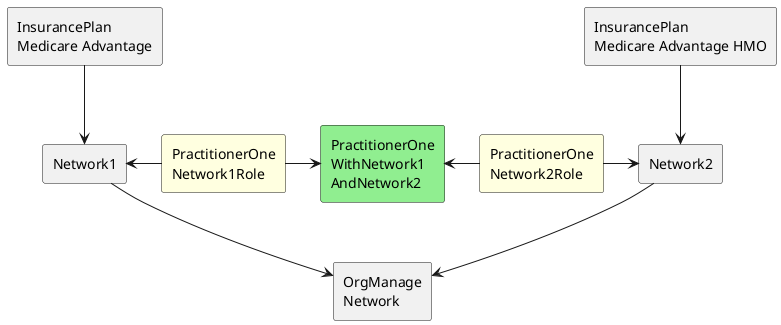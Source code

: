 @startuml

agent "Network1" as Network1
agent "Network2" as Network2
agent "OrgManage\nNetwork" as OrgManageNetwork
agent #LightGreen "PractitionerOne\nWithNetwork1\nAndNetwork2" as PractitionerOneWithNetwork1AndNetwork2
agent #LightYellow "PractitionerOne\nNetwork1Role" as PractitionerOneNetwork1Role
agent #LightYellow "PractitionerOne\nNetwork2Role" as PractitionerOneNetwork2Role
agent "InsurancePlan\nMedicare Advantage" as InsurancePlanMedicareAdvantage
agent "InsurancePlan\nMedicare Advantage HMO" as InsurancePlanMedicareAdvantageHMO


PractitionerOneNetwork1Role -right-> PractitionerOneWithNetwork1AndNetwork2
PractitionerOneNetwork1Role -left-> Network1

PractitionerOneNetwork2Role -left-> PractitionerOneWithNetwork1AndNetwork2
PractitionerOneNetwork2Role -right-> Network2
Network1 -down-> OrgManageNetwork
Network2 -down-> OrgManageNetwork

InsurancePlanMedicareAdvantage -down-> Network1
InsurancePlanMedicareAdvantageHMO -down-> Network2


@enduml